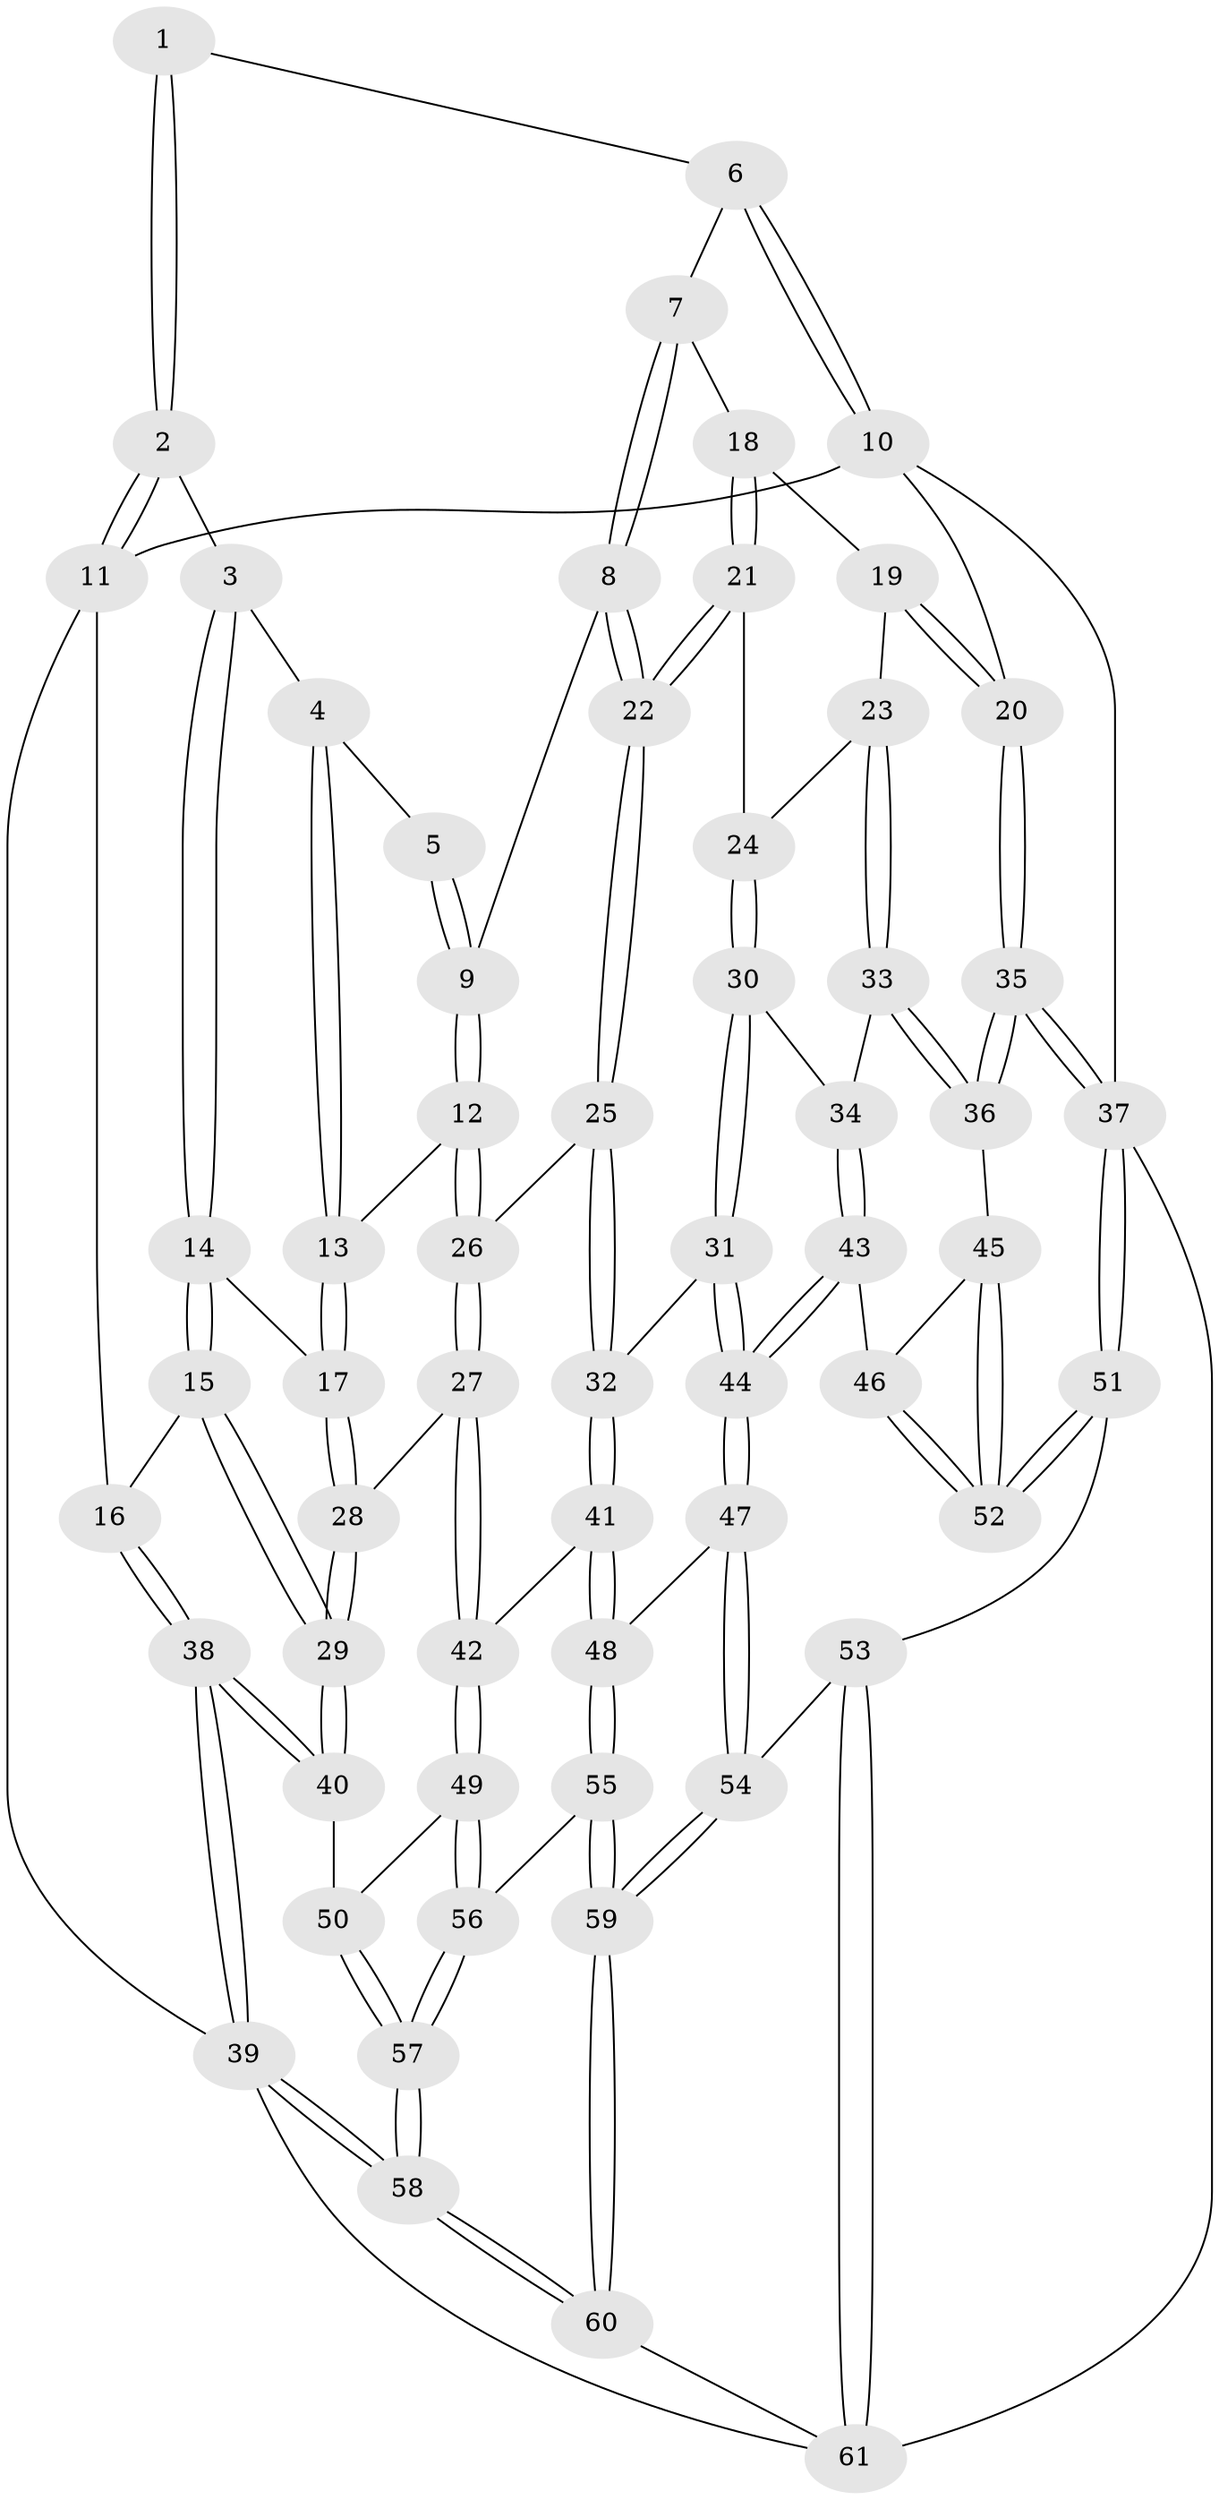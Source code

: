 // coarse degree distribution, {3: 0.32432432432432434, 4: 0.6216216216216216, 2: 0.05405405405405406}
// Generated by graph-tools (version 1.1) at 2025/38/03/04/25 23:38:22]
// undirected, 61 vertices, 149 edges
graph export_dot {
  node [color=gray90,style=filled];
  1 [pos="+0.4157488727213881+0"];
  2 [pos="+0+0"];
  3 [pos="+0.17396919699917854+0.07380745352825084"];
  4 [pos="+0.37237235909286087+0.10332373762515851"];
  5 [pos="+0.40997641222756154+0"];
  6 [pos="+0.5643960811259962+0"];
  7 [pos="+0.6275627461114757+0.06921832960744656"];
  8 [pos="+0.504550821991249+0.19098586892828967"];
  9 [pos="+0.4647562891932392+0.19252983112130329"];
  10 [pos="+1+0"];
  11 [pos="+0+0"];
  12 [pos="+0.42019094010293306+0.20447623683776825"];
  13 [pos="+0.37953698704617633+0.19359398671929942"];
  14 [pos="+0.20392237705713603+0.1483256008587402"];
  15 [pos="+0.10506124399940127+0.27302426366536214"];
  16 [pos="+0+0.012850251595574826"];
  17 [pos="+0.28671728597190893+0.22037086894992913"];
  18 [pos="+0.6462831467409145+0.08534248090096475"];
  19 [pos="+0.8342957881079011+0.08752112798947524"];
  20 [pos="+1+0"];
  21 [pos="+0.7079301899078049+0.23073298087546232"];
  22 [pos="+0.5761253170058942+0.3269198936762374"];
  23 [pos="+0.804463456783153+0.25849848341541304"];
  24 [pos="+0.7235256596048149+0.23919436464569555"];
  25 [pos="+0.572045317782704+0.3475330298339246"];
  26 [pos="+0.42890983243814823+0.3500553041266934"];
  27 [pos="+0.3615311654956239+0.41670653751119346"];
  28 [pos="+0.2605377587067935+0.38303923612488305"];
  29 [pos="+0.13243907258200904+0.4441447351639716"];
  30 [pos="+0.6955632711743264+0.3982111172622755"];
  31 [pos="+0.6535403315218811+0.42192269537972443"];
  32 [pos="+0.5832335957604301+0.3777158671476395"];
  33 [pos="+0.8939805622115797+0.3269877725483428"];
  34 [pos="+0.8266159884924474+0.3836903215732796"];
  35 [pos="+1+0.27797364412796155"];
  36 [pos="+0.9996735461604394+0.33142995361933425"];
  37 [pos="+1+0.7485585849402698"];
  38 [pos="+0+0.5383155794183423"];
  39 [pos="+0+1"];
  40 [pos="+0.07840781768927378+0.5077814440573534"];
  41 [pos="+0.48099867348563313+0.5131985471263047"];
  42 [pos="+0.40557361726465724+0.4874368114865716"];
  43 [pos="+0.785698868282929+0.5003896780154687"];
  44 [pos="+0.6911132819937953+0.5753475852506503"];
  45 [pos="+0.9835133357901883+0.36654966638691966"];
  46 [pos="+0.8290959441715541+0.5145581848446336"];
  47 [pos="+0.6660803119128803+0.6650360681793596"];
  48 [pos="+0.5294109114948722+0.5861392342016495"];
  49 [pos="+0.2849012972235747+0.6634999939187198"];
  50 [pos="+0.08500009588707684+0.5142893728544975"];
  51 [pos="+0.9185176988467605+0.7350219652467256"];
  52 [pos="+0.9052420050292567+0.5541451121221468"];
  53 [pos="+0.8285608517247245+0.7675040220475109"];
  54 [pos="+0.6892672165039541+0.728924178141062"];
  55 [pos="+0.31763366702949114+0.7181263568791137"];
  56 [pos="+0.3058162902984839+0.7089007651649384"];
  57 [pos="+0.13591949551367027+0.8111694300962077"];
  58 [pos="+0+1"];
  59 [pos="+0.461505054133673+0.9419514043933697"];
  60 [pos="+0.43647198381748986+1"];
  61 [pos="+0.8691733519302034+1"];
  1 -- 2;
  1 -- 2;
  1 -- 6;
  2 -- 3;
  2 -- 11;
  2 -- 11;
  3 -- 4;
  3 -- 14;
  3 -- 14;
  4 -- 5;
  4 -- 13;
  4 -- 13;
  5 -- 9;
  5 -- 9;
  6 -- 7;
  6 -- 10;
  6 -- 10;
  7 -- 8;
  7 -- 8;
  7 -- 18;
  8 -- 9;
  8 -- 22;
  8 -- 22;
  9 -- 12;
  9 -- 12;
  10 -- 11;
  10 -- 20;
  10 -- 37;
  11 -- 16;
  11 -- 39;
  12 -- 13;
  12 -- 26;
  12 -- 26;
  13 -- 17;
  13 -- 17;
  14 -- 15;
  14 -- 15;
  14 -- 17;
  15 -- 16;
  15 -- 29;
  15 -- 29;
  16 -- 38;
  16 -- 38;
  17 -- 28;
  17 -- 28;
  18 -- 19;
  18 -- 21;
  18 -- 21;
  19 -- 20;
  19 -- 20;
  19 -- 23;
  20 -- 35;
  20 -- 35;
  21 -- 22;
  21 -- 22;
  21 -- 24;
  22 -- 25;
  22 -- 25;
  23 -- 24;
  23 -- 33;
  23 -- 33;
  24 -- 30;
  24 -- 30;
  25 -- 26;
  25 -- 32;
  25 -- 32;
  26 -- 27;
  26 -- 27;
  27 -- 28;
  27 -- 42;
  27 -- 42;
  28 -- 29;
  28 -- 29;
  29 -- 40;
  29 -- 40;
  30 -- 31;
  30 -- 31;
  30 -- 34;
  31 -- 32;
  31 -- 44;
  31 -- 44;
  32 -- 41;
  32 -- 41;
  33 -- 34;
  33 -- 36;
  33 -- 36;
  34 -- 43;
  34 -- 43;
  35 -- 36;
  35 -- 36;
  35 -- 37;
  35 -- 37;
  36 -- 45;
  37 -- 51;
  37 -- 51;
  37 -- 61;
  38 -- 39;
  38 -- 39;
  38 -- 40;
  38 -- 40;
  39 -- 58;
  39 -- 58;
  39 -- 61;
  40 -- 50;
  41 -- 42;
  41 -- 48;
  41 -- 48;
  42 -- 49;
  42 -- 49;
  43 -- 44;
  43 -- 44;
  43 -- 46;
  44 -- 47;
  44 -- 47;
  45 -- 46;
  45 -- 52;
  45 -- 52;
  46 -- 52;
  46 -- 52;
  47 -- 48;
  47 -- 54;
  47 -- 54;
  48 -- 55;
  48 -- 55;
  49 -- 50;
  49 -- 56;
  49 -- 56;
  50 -- 57;
  50 -- 57;
  51 -- 52;
  51 -- 52;
  51 -- 53;
  53 -- 54;
  53 -- 61;
  53 -- 61;
  54 -- 59;
  54 -- 59;
  55 -- 56;
  55 -- 59;
  55 -- 59;
  56 -- 57;
  56 -- 57;
  57 -- 58;
  57 -- 58;
  58 -- 60;
  58 -- 60;
  59 -- 60;
  59 -- 60;
  60 -- 61;
}
